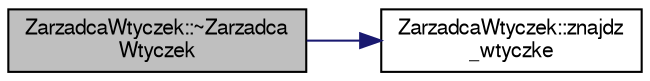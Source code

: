 digraph "ZarzadcaWtyczek::~ZarzadcaWtyczek"
{
  edge [fontname="FreeSans",fontsize="10",labelfontname="FreeSans",labelfontsize="10"];
  node [fontname="FreeSans",fontsize="10",shape=record];
  rankdir="LR";
  Node1 [label="ZarzadcaWtyczek::~Zarzadca\lWtyczek",height=0.2,width=0.4,color="black", fillcolor="grey75", style="filled", fontcolor="black"];
  Node1 -> Node2 [color="midnightblue",fontsize="10",style="solid",fontname="FreeSans"];
  Node2 [label="ZarzadcaWtyczek::znajdz\l_wtyczke",height=0.2,width=0.4,color="black", fillcolor="white", style="filled",URL="$class_zarzadca_wtyczek.html#a2491c29414eee59b94ed0027d5d46e44",tooltip="dodaje do naszej mapy kolejne wtyczki "];
}
